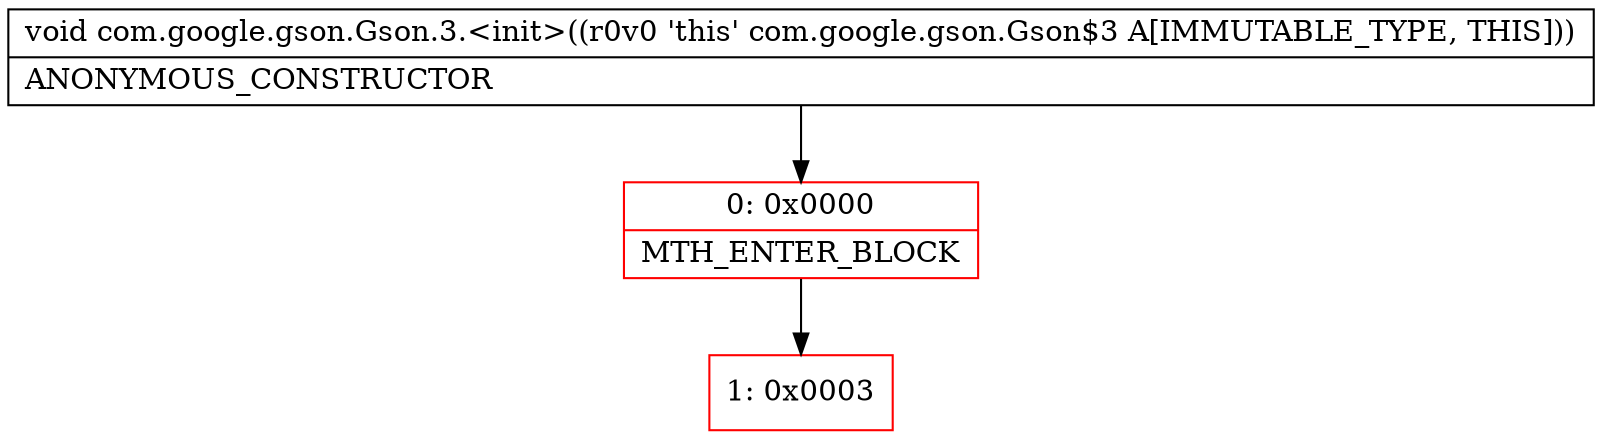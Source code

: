 digraph "CFG forcom.google.gson.Gson.3.\<init\>()V" {
subgraph cluster_Region_123239965 {
label = "R(0)";
node [shape=record,color=blue];
}
Node_0 [shape=record,color=red,label="{0\:\ 0x0000|MTH_ENTER_BLOCK\l}"];
Node_1 [shape=record,color=red,label="{1\:\ 0x0003}"];
MethodNode[shape=record,label="{void com.google.gson.Gson.3.\<init\>((r0v0 'this' com.google.gson.Gson$3 A[IMMUTABLE_TYPE, THIS]))  | ANONYMOUS_CONSTRUCTOR\l}"];
MethodNode -> Node_0;
Node_0 -> Node_1;
}

